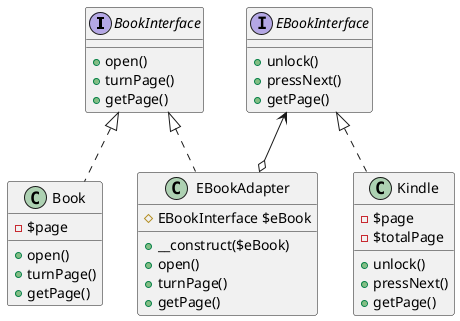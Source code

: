 @startuml
interface BookInterface {
    + open()
    + turnPage()
    + getPage()
}

class Book {
    - $page
    + open()
    + turnPage()
    + getPage()
}

BookInterface <|.. Book

interface EBookInterface {
    + unlock()
    + pressNext()
    + getPage()
}

class Kindle {
    - $page
    - $totalPage
    + unlock()
    + pressNext()
    + getPage()
}

EBookInterface <|.. Kindle

class EBookAdapter {
    # EBookInterface $eBook
    + __construct($eBook)
    + open()
    + turnPage()
    + getPage()
}

BookInterface <|.. EBookAdapter
EBookInterface <--o EBookAdapter
@enduml